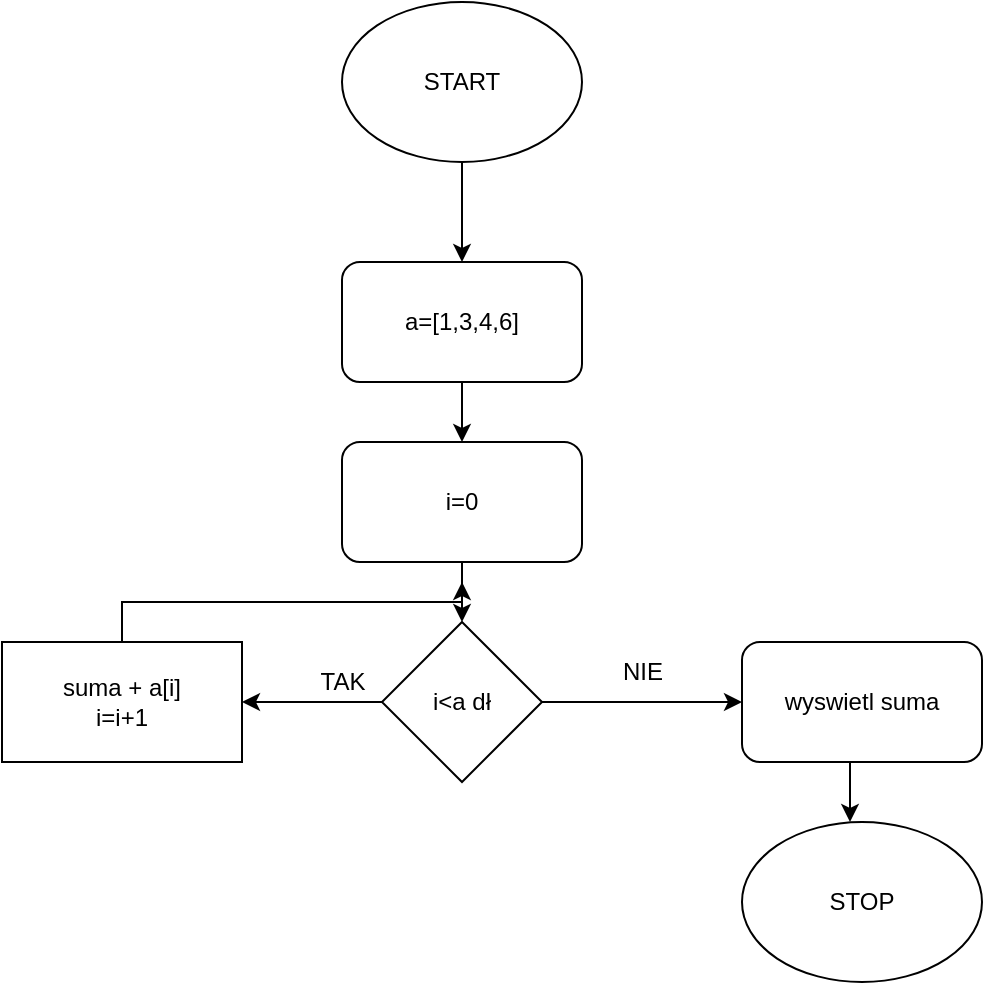 <mxfile version="20.8.23" type="github">
  <diagram id="C5RBs43oDa-KdzZeNtuy" name="Page-1">
    <mxGraphModel dx="1434" dy="3120" grid="1" gridSize="10" guides="1" tooltips="1" connect="1" arrows="1" fold="1" page="1" pageScale="1" pageWidth="827" pageHeight="1169" math="0" shadow="0">
      <root>
        <mxCell id="WIyWlLk6GJQsqaUBKTNV-0" />
        <mxCell id="WIyWlLk6GJQsqaUBKTNV-1" parent="WIyWlLk6GJQsqaUBKTNV-0" />
        <mxCell id="UCMsOLKX2ZGQO5UQWUzW-1" style="edgeStyle=orthogonalEdgeStyle;rounded=0;orthogonalLoop=1;jettySize=auto;html=1;exitX=0.5;exitY=1;exitDx=0;exitDy=0;" edge="1" parent="WIyWlLk6GJQsqaUBKTNV-1" source="UCMsOLKX2ZGQO5UQWUzW-0">
          <mxGeometry relative="1" as="geometry">
            <mxPoint x="370" y="-1650" as="targetPoint" />
          </mxGeometry>
        </mxCell>
        <mxCell id="UCMsOLKX2ZGQO5UQWUzW-0" value="START" style="ellipse;whiteSpace=wrap;html=1;" vertex="1" parent="WIyWlLk6GJQsqaUBKTNV-1">
          <mxGeometry x="310" y="-1780" width="120" height="80" as="geometry" />
        </mxCell>
        <mxCell id="UCMsOLKX2ZGQO5UQWUzW-4" style="edgeStyle=orthogonalEdgeStyle;rounded=0;orthogonalLoop=1;jettySize=auto;html=1;exitX=0.5;exitY=1;exitDx=0;exitDy=0;entryX=0.5;entryY=0;entryDx=0;entryDy=0;" edge="1" parent="WIyWlLk6GJQsqaUBKTNV-1" source="UCMsOLKX2ZGQO5UQWUzW-2" target="UCMsOLKX2ZGQO5UQWUzW-3">
          <mxGeometry relative="1" as="geometry" />
        </mxCell>
        <mxCell id="UCMsOLKX2ZGQO5UQWUzW-2" value="i=0" style="rounded=1;whiteSpace=wrap;html=1;" vertex="1" parent="WIyWlLk6GJQsqaUBKTNV-1">
          <mxGeometry x="310" y="-1560" width="120" height="60" as="geometry" />
        </mxCell>
        <mxCell id="UCMsOLKX2ZGQO5UQWUzW-6" style="edgeStyle=orthogonalEdgeStyle;rounded=0;orthogonalLoop=1;jettySize=auto;html=1;exitX=0;exitY=0.5;exitDx=0;exitDy=0;entryX=1;entryY=0.5;entryDx=0;entryDy=0;" edge="1" parent="WIyWlLk6GJQsqaUBKTNV-1" source="UCMsOLKX2ZGQO5UQWUzW-3" target="UCMsOLKX2ZGQO5UQWUzW-5">
          <mxGeometry relative="1" as="geometry">
            <Array as="points">
              <mxPoint x="300" y="-1430" />
              <mxPoint x="300" y="-1430" />
            </Array>
          </mxGeometry>
        </mxCell>
        <mxCell id="UCMsOLKX2ZGQO5UQWUzW-16" style="edgeStyle=orthogonalEdgeStyle;rounded=0;orthogonalLoop=1;jettySize=auto;html=1;exitX=1;exitY=0.5;exitDx=0;exitDy=0;entryX=0;entryY=0.5;entryDx=0;entryDy=0;" edge="1" parent="WIyWlLk6GJQsqaUBKTNV-1" source="UCMsOLKX2ZGQO5UQWUzW-3" target="UCMsOLKX2ZGQO5UQWUzW-21">
          <mxGeometry relative="1" as="geometry">
            <mxPoint x="500" y="-1430" as="targetPoint" />
          </mxGeometry>
        </mxCell>
        <mxCell id="UCMsOLKX2ZGQO5UQWUzW-3" value="i&amp;lt;a dł" style="rhombus;whiteSpace=wrap;html=1;" vertex="1" parent="WIyWlLk6GJQsqaUBKTNV-1">
          <mxGeometry x="330" y="-1470" width="80" height="80" as="geometry" />
        </mxCell>
        <mxCell id="UCMsOLKX2ZGQO5UQWUzW-8" style="edgeStyle=orthogonalEdgeStyle;rounded=0;orthogonalLoop=1;jettySize=auto;html=1;exitX=0.5;exitY=0;exitDx=0;exitDy=0;" edge="1" parent="WIyWlLk6GJQsqaUBKTNV-1" source="UCMsOLKX2ZGQO5UQWUzW-5">
          <mxGeometry relative="1" as="geometry">
            <mxPoint x="370" y="-1490" as="targetPoint" />
            <Array as="points">
              <mxPoint x="200" y="-1480" />
              <mxPoint x="370" y="-1480" />
            </Array>
          </mxGeometry>
        </mxCell>
        <mxCell id="UCMsOLKX2ZGQO5UQWUzW-5" value="&lt;div&gt;suma + a[i]&lt;/div&gt;&lt;div&gt;i=i+1&lt;br&gt;&lt;/div&gt;" style="rounded=0;whiteSpace=wrap;html=1;" vertex="1" parent="WIyWlLk6GJQsqaUBKTNV-1">
          <mxGeometry x="140" y="-1460" width="120" height="60" as="geometry" />
        </mxCell>
        <mxCell id="UCMsOLKX2ZGQO5UQWUzW-15" value="TAK" style="text;html=1;align=center;verticalAlign=middle;resizable=0;points=[];autosize=1;strokeColor=none;fillColor=none;" vertex="1" parent="WIyWlLk6GJQsqaUBKTNV-1">
          <mxGeometry x="290" y="-1455" width="40" height="30" as="geometry" />
        </mxCell>
        <mxCell id="UCMsOLKX2ZGQO5UQWUzW-20" value="NIE" style="text;html=1;align=center;verticalAlign=middle;resizable=0;points=[];autosize=1;strokeColor=none;fillColor=none;" vertex="1" parent="WIyWlLk6GJQsqaUBKTNV-1">
          <mxGeometry x="440" y="-1460" width="40" height="30" as="geometry" />
        </mxCell>
        <mxCell id="UCMsOLKX2ZGQO5UQWUzW-25" style="edgeStyle=orthogonalEdgeStyle;rounded=0;orthogonalLoop=1;jettySize=auto;html=1;exitX=0.5;exitY=1;exitDx=0;exitDy=0;entryX=0.45;entryY=0;entryDx=0;entryDy=0;entryPerimeter=0;" edge="1" parent="WIyWlLk6GJQsqaUBKTNV-1" source="UCMsOLKX2ZGQO5UQWUzW-21" target="UCMsOLKX2ZGQO5UQWUzW-24">
          <mxGeometry relative="1" as="geometry" />
        </mxCell>
        <mxCell id="UCMsOLKX2ZGQO5UQWUzW-21" value="wyswietl suma" style="rounded=1;whiteSpace=wrap;html=1;" vertex="1" parent="WIyWlLk6GJQsqaUBKTNV-1">
          <mxGeometry x="510" y="-1460" width="120" height="60" as="geometry" />
        </mxCell>
        <mxCell id="UCMsOLKX2ZGQO5UQWUzW-23" style="edgeStyle=orthogonalEdgeStyle;rounded=0;orthogonalLoop=1;jettySize=auto;html=1;exitX=0.5;exitY=1;exitDx=0;exitDy=0;" edge="1" parent="WIyWlLk6GJQsqaUBKTNV-1" source="UCMsOLKX2ZGQO5UQWUzW-22" target="UCMsOLKX2ZGQO5UQWUzW-2">
          <mxGeometry relative="1" as="geometry" />
        </mxCell>
        <mxCell id="UCMsOLKX2ZGQO5UQWUzW-22" value="a=[1,3,4,6]" style="rounded=1;whiteSpace=wrap;html=1;" vertex="1" parent="WIyWlLk6GJQsqaUBKTNV-1">
          <mxGeometry x="310" y="-1650" width="120" height="60" as="geometry" />
        </mxCell>
        <mxCell id="UCMsOLKX2ZGQO5UQWUzW-24" value="STOP" style="ellipse;whiteSpace=wrap;html=1;" vertex="1" parent="WIyWlLk6GJQsqaUBKTNV-1">
          <mxGeometry x="510" y="-1370" width="120" height="80" as="geometry" />
        </mxCell>
      </root>
    </mxGraphModel>
  </diagram>
</mxfile>

